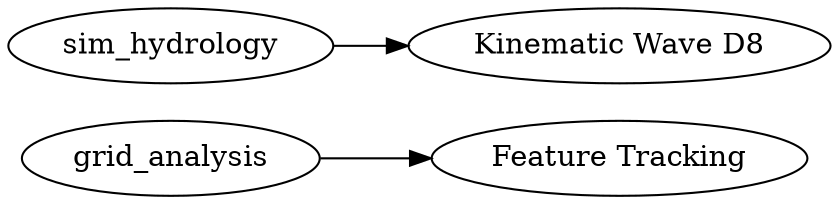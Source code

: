 digraph modules {
	rankdir = LR;
	"grid_analysis" -> "Feature Tracking";
	"sim_hydrology" -> "Kinematic Wave D8";
}
